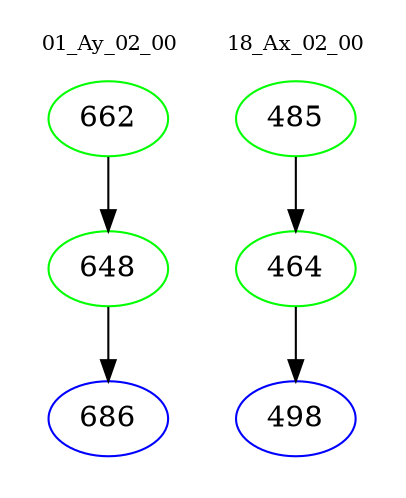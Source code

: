 digraph{
subgraph cluster_0 {
color = white
label = "01_Ay_02_00";
fontsize=10;
T0_662 [label="662", color="green"]
T0_662 -> T0_648 [color="black"]
T0_648 [label="648", color="green"]
T0_648 -> T0_686 [color="black"]
T0_686 [label="686", color="blue"]
}
subgraph cluster_1 {
color = white
label = "18_Ax_02_00";
fontsize=10;
T1_485 [label="485", color="green"]
T1_485 -> T1_464 [color="black"]
T1_464 [label="464", color="green"]
T1_464 -> T1_498 [color="black"]
T1_498 [label="498", color="blue"]
}
}
